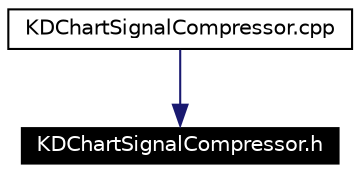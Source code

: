 digraph G
{
  edge [fontname="Helvetica",fontsize=10,labelfontname="Helvetica",labelfontsize=10];
  node [fontname="Helvetica",fontsize=10,shape=record];
  Node2941 [label="KDChartSignalCompressor.h",height=0.2,width=0.4,color="white", fillcolor="black", style="filled" fontcolor="white"];
  Node2942 -> Node2941 [color="midnightblue",fontsize=10,style="solid",fontname="Helvetica"];
  Node2942 [label="KDChartSignalCompressor.cpp",height=0.2,width=0.4,color="black",URL="$_k_d_chart_signal_compressor_8cpp.html"];
}
